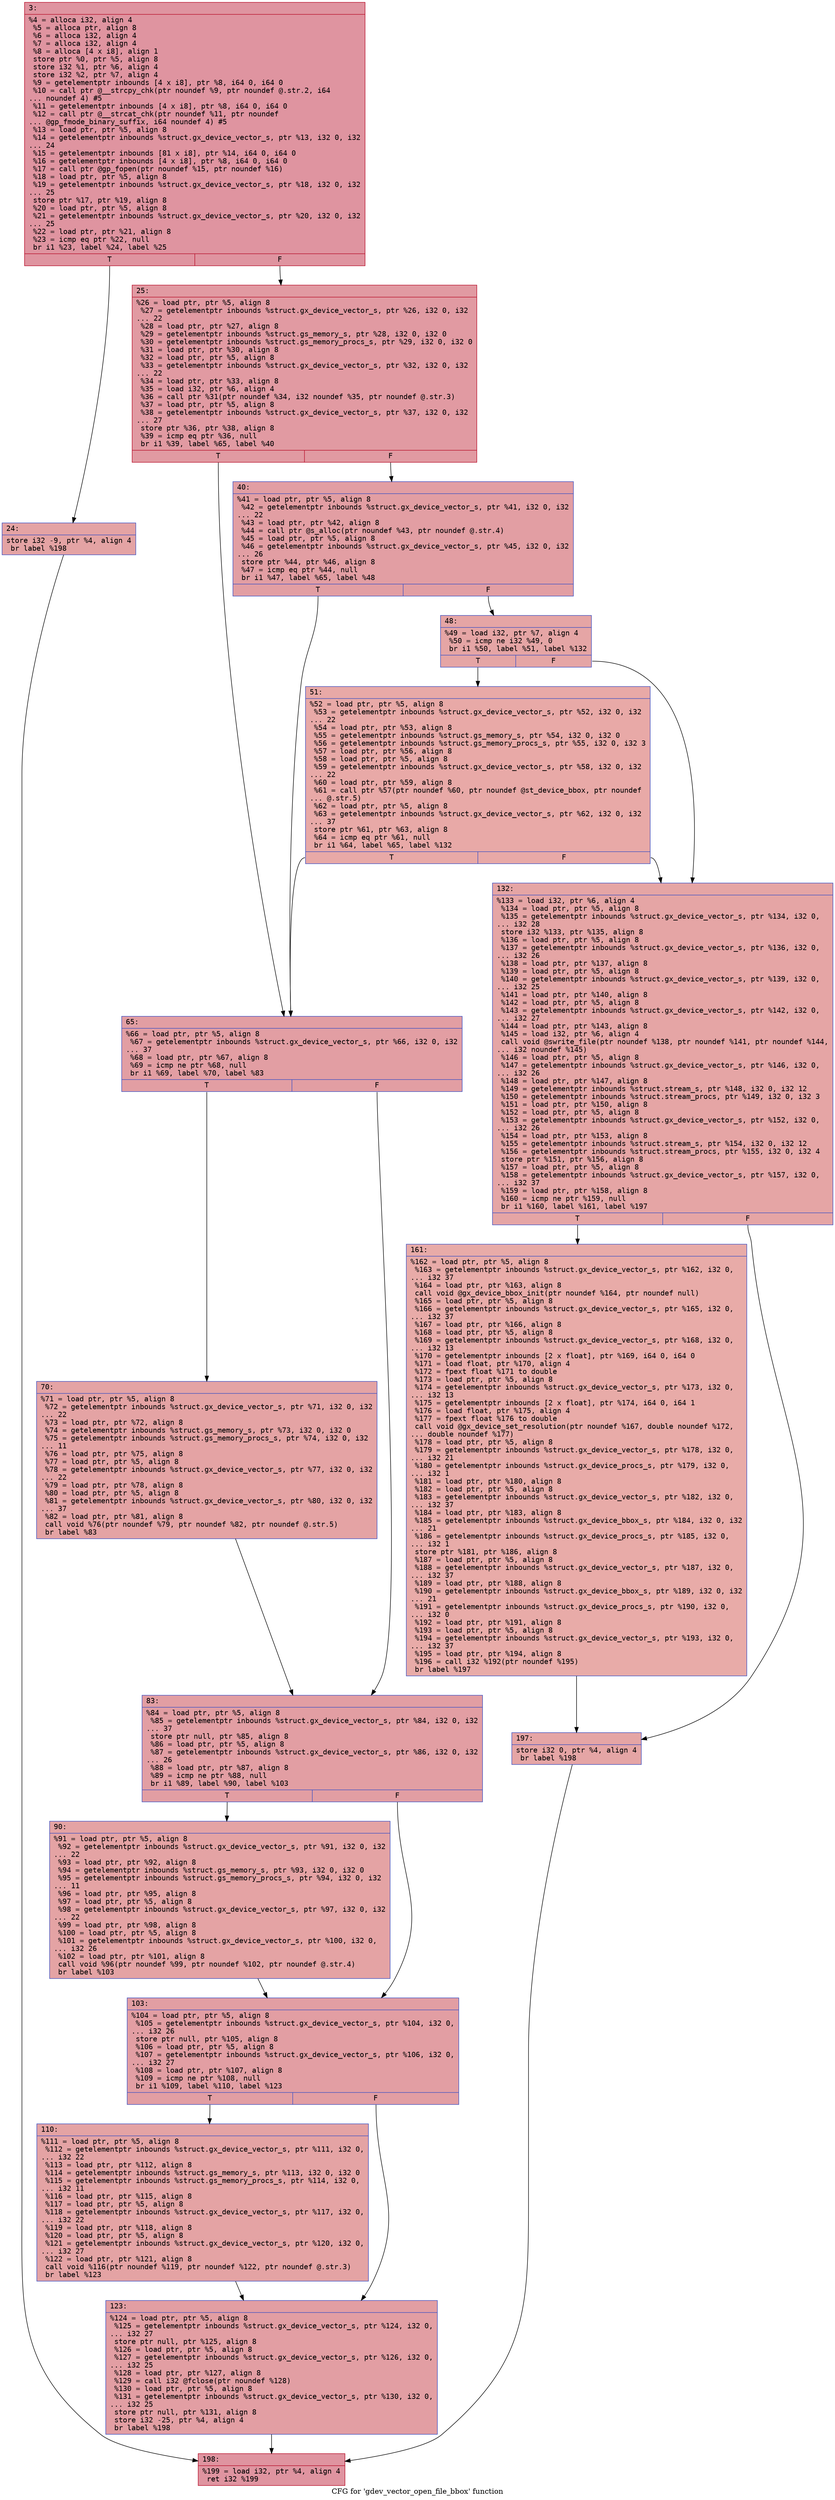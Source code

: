digraph "CFG for 'gdev_vector_open_file_bbox' function" {
	label="CFG for 'gdev_vector_open_file_bbox' function";

	Node0x6000009d32a0 [shape=record,color="#b70d28ff", style=filled, fillcolor="#b70d2870" fontname="Courier",label="{3:\l|  %4 = alloca i32, align 4\l  %5 = alloca ptr, align 8\l  %6 = alloca i32, align 4\l  %7 = alloca i32, align 4\l  %8 = alloca [4 x i8], align 1\l  store ptr %0, ptr %5, align 8\l  store i32 %1, ptr %6, align 4\l  store i32 %2, ptr %7, align 4\l  %9 = getelementptr inbounds [4 x i8], ptr %8, i64 0, i64 0\l  %10 = call ptr @__strcpy_chk(ptr noundef %9, ptr noundef @.str.2, i64\l... noundef 4) #5\l  %11 = getelementptr inbounds [4 x i8], ptr %8, i64 0, i64 0\l  %12 = call ptr @__strcat_chk(ptr noundef %11, ptr noundef\l... @gp_fmode_binary_suffix, i64 noundef 4) #5\l  %13 = load ptr, ptr %5, align 8\l  %14 = getelementptr inbounds %struct.gx_device_vector_s, ptr %13, i32 0, i32\l... 24\l  %15 = getelementptr inbounds [81 x i8], ptr %14, i64 0, i64 0\l  %16 = getelementptr inbounds [4 x i8], ptr %8, i64 0, i64 0\l  %17 = call ptr @gp_fopen(ptr noundef %15, ptr noundef %16)\l  %18 = load ptr, ptr %5, align 8\l  %19 = getelementptr inbounds %struct.gx_device_vector_s, ptr %18, i32 0, i32\l... 25\l  store ptr %17, ptr %19, align 8\l  %20 = load ptr, ptr %5, align 8\l  %21 = getelementptr inbounds %struct.gx_device_vector_s, ptr %20, i32 0, i32\l... 25\l  %22 = load ptr, ptr %21, align 8\l  %23 = icmp eq ptr %22, null\l  br i1 %23, label %24, label %25\l|{<s0>T|<s1>F}}"];
	Node0x6000009d32a0:s0 -> Node0x6000009d32f0[tooltip="3 -> 24\nProbability 37.50%" ];
	Node0x6000009d32a0:s1 -> Node0x6000009d3340[tooltip="3 -> 25\nProbability 62.50%" ];
	Node0x6000009d32f0 [shape=record,color="#3d50c3ff", style=filled, fillcolor="#c32e3170" fontname="Courier",label="{24:\l|  store i32 -9, ptr %4, align 4\l  br label %198\l}"];
	Node0x6000009d32f0 -> Node0x6000009d37a0[tooltip="24 -> 198\nProbability 100.00%" ];
	Node0x6000009d3340 [shape=record,color="#b70d28ff", style=filled, fillcolor="#bb1b2c70" fontname="Courier",label="{25:\l|  %26 = load ptr, ptr %5, align 8\l  %27 = getelementptr inbounds %struct.gx_device_vector_s, ptr %26, i32 0, i32\l... 22\l  %28 = load ptr, ptr %27, align 8\l  %29 = getelementptr inbounds %struct.gs_memory_s, ptr %28, i32 0, i32 0\l  %30 = getelementptr inbounds %struct.gs_memory_procs_s, ptr %29, i32 0, i32 0\l  %31 = load ptr, ptr %30, align 8\l  %32 = load ptr, ptr %5, align 8\l  %33 = getelementptr inbounds %struct.gx_device_vector_s, ptr %32, i32 0, i32\l... 22\l  %34 = load ptr, ptr %33, align 8\l  %35 = load i32, ptr %6, align 4\l  %36 = call ptr %31(ptr noundef %34, i32 noundef %35, ptr noundef @.str.3)\l  %37 = load ptr, ptr %5, align 8\l  %38 = getelementptr inbounds %struct.gx_device_vector_s, ptr %37, i32 0, i32\l... 27\l  store ptr %36, ptr %38, align 8\l  %39 = icmp eq ptr %36, null\l  br i1 %39, label %65, label %40\l|{<s0>T|<s1>F}}"];
	Node0x6000009d3340:s0 -> Node0x6000009d3480[tooltip="25 -> 65\nProbability 37.50%" ];
	Node0x6000009d3340:s1 -> Node0x6000009d3390[tooltip="25 -> 40\nProbability 62.50%" ];
	Node0x6000009d3390 [shape=record,color="#3d50c3ff", style=filled, fillcolor="#be242e70" fontname="Courier",label="{40:\l|  %41 = load ptr, ptr %5, align 8\l  %42 = getelementptr inbounds %struct.gx_device_vector_s, ptr %41, i32 0, i32\l... 22\l  %43 = load ptr, ptr %42, align 8\l  %44 = call ptr @s_alloc(ptr noundef %43, ptr noundef @.str.4)\l  %45 = load ptr, ptr %5, align 8\l  %46 = getelementptr inbounds %struct.gx_device_vector_s, ptr %45, i32 0, i32\l... 26\l  store ptr %44, ptr %46, align 8\l  %47 = icmp eq ptr %44, null\l  br i1 %47, label %65, label %48\l|{<s0>T|<s1>F}}"];
	Node0x6000009d3390:s0 -> Node0x6000009d3480[tooltip="40 -> 65\nProbability 37.50%" ];
	Node0x6000009d3390:s1 -> Node0x6000009d33e0[tooltip="40 -> 48\nProbability 62.50%" ];
	Node0x6000009d33e0 [shape=record,color="#3d50c3ff", style=filled, fillcolor="#c5333470" fontname="Courier",label="{48:\l|  %49 = load i32, ptr %7, align 4\l  %50 = icmp ne i32 %49, 0\l  br i1 %50, label %51, label %132\l|{<s0>T|<s1>F}}"];
	Node0x6000009d33e0:s0 -> Node0x6000009d3430[tooltip="48 -> 51\nProbability 62.50%" ];
	Node0x6000009d33e0:s1 -> Node0x6000009d36b0[tooltip="48 -> 132\nProbability 37.50%" ];
	Node0x6000009d3430 [shape=record,color="#3d50c3ff", style=filled, fillcolor="#ca3b3770" fontname="Courier",label="{51:\l|  %52 = load ptr, ptr %5, align 8\l  %53 = getelementptr inbounds %struct.gx_device_vector_s, ptr %52, i32 0, i32\l... 22\l  %54 = load ptr, ptr %53, align 8\l  %55 = getelementptr inbounds %struct.gs_memory_s, ptr %54, i32 0, i32 0\l  %56 = getelementptr inbounds %struct.gs_memory_procs_s, ptr %55, i32 0, i32 3\l  %57 = load ptr, ptr %56, align 8\l  %58 = load ptr, ptr %5, align 8\l  %59 = getelementptr inbounds %struct.gx_device_vector_s, ptr %58, i32 0, i32\l... 22\l  %60 = load ptr, ptr %59, align 8\l  %61 = call ptr %57(ptr noundef %60, ptr noundef @st_device_bbox, ptr noundef\l... @.str.5)\l  %62 = load ptr, ptr %5, align 8\l  %63 = getelementptr inbounds %struct.gx_device_vector_s, ptr %62, i32 0, i32\l... 37\l  store ptr %61, ptr %63, align 8\l  %64 = icmp eq ptr %61, null\l  br i1 %64, label %65, label %132\l|{<s0>T|<s1>F}}"];
	Node0x6000009d3430:s0 -> Node0x6000009d3480[tooltip="51 -> 65\nProbability 37.50%" ];
	Node0x6000009d3430:s1 -> Node0x6000009d36b0[tooltip="51 -> 132\nProbability 62.50%" ];
	Node0x6000009d3480 [shape=record,color="#3d50c3ff", style=filled, fillcolor="#be242e70" fontname="Courier",label="{65:\l|  %66 = load ptr, ptr %5, align 8\l  %67 = getelementptr inbounds %struct.gx_device_vector_s, ptr %66, i32 0, i32\l... 37\l  %68 = load ptr, ptr %67, align 8\l  %69 = icmp ne ptr %68, null\l  br i1 %69, label %70, label %83\l|{<s0>T|<s1>F}}"];
	Node0x6000009d3480:s0 -> Node0x6000009d34d0[tooltip="65 -> 70\nProbability 62.50%" ];
	Node0x6000009d3480:s1 -> Node0x6000009d3520[tooltip="65 -> 83\nProbability 37.50%" ];
	Node0x6000009d34d0 [shape=record,color="#3d50c3ff", style=filled, fillcolor="#c32e3170" fontname="Courier",label="{70:\l|  %71 = load ptr, ptr %5, align 8\l  %72 = getelementptr inbounds %struct.gx_device_vector_s, ptr %71, i32 0, i32\l... 22\l  %73 = load ptr, ptr %72, align 8\l  %74 = getelementptr inbounds %struct.gs_memory_s, ptr %73, i32 0, i32 0\l  %75 = getelementptr inbounds %struct.gs_memory_procs_s, ptr %74, i32 0, i32\l... 11\l  %76 = load ptr, ptr %75, align 8\l  %77 = load ptr, ptr %5, align 8\l  %78 = getelementptr inbounds %struct.gx_device_vector_s, ptr %77, i32 0, i32\l... 22\l  %79 = load ptr, ptr %78, align 8\l  %80 = load ptr, ptr %5, align 8\l  %81 = getelementptr inbounds %struct.gx_device_vector_s, ptr %80, i32 0, i32\l... 37\l  %82 = load ptr, ptr %81, align 8\l  call void %76(ptr noundef %79, ptr noundef %82, ptr noundef @.str.5)\l  br label %83\l}"];
	Node0x6000009d34d0 -> Node0x6000009d3520[tooltip="70 -> 83\nProbability 100.00%" ];
	Node0x6000009d3520 [shape=record,color="#3d50c3ff", style=filled, fillcolor="#be242e70" fontname="Courier",label="{83:\l|  %84 = load ptr, ptr %5, align 8\l  %85 = getelementptr inbounds %struct.gx_device_vector_s, ptr %84, i32 0, i32\l... 37\l  store ptr null, ptr %85, align 8\l  %86 = load ptr, ptr %5, align 8\l  %87 = getelementptr inbounds %struct.gx_device_vector_s, ptr %86, i32 0, i32\l... 26\l  %88 = load ptr, ptr %87, align 8\l  %89 = icmp ne ptr %88, null\l  br i1 %89, label %90, label %103\l|{<s0>T|<s1>F}}"];
	Node0x6000009d3520:s0 -> Node0x6000009d3570[tooltip="83 -> 90\nProbability 62.50%" ];
	Node0x6000009d3520:s1 -> Node0x6000009d35c0[tooltip="83 -> 103\nProbability 37.50%" ];
	Node0x6000009d3570 [shape=record,color="#3d50c3ff", style=filled, fillcolor="#c32e3170" fontname="Courier",label="{90:\l|  %91 = load ptr, ptr %5, align 8\l  %92 = getelementptr inbounds %struct.gx_device_vector_s, ptr %91, i32 0, i32\l... 22\l  %93 = load ptr, ptr %92, align 8\l  %94 = getelementptr inbounds %struct.gs_memory_s, ptr %93, i32 0, i32 0\l  %95 = getelementptr inbounds %struct.gs_memory_procs_s, ptr %94, i32 0, i32\l... 11\l  %96 = load ptr, ptr %95, align 8\l  %97 = load ptr, ptr %5, align 8\l  %98 = getelementptr inbounds %struct.gx_device_vector_s, ptr %97, i32 0, i32\l... 22\l  %99 = load ptr, ptr %98, align 8\l  %100 = load ptr, ptr %5, align 8\l  %101 = getelementptr inbounds %struct.gx_device_vector_s, ptr %100, i32 0,\l... i32 26\l  %102 = load ptr, ptr %101, align 8\l  call void %96(ptr noundef %99, ptr noundef %102, ptr noundef @.str.4)\l  br label %103\l}"];
	Node0x6000009d3570 -> Node0x6000009d35c0[tooltip="90 -> 103\nProbability 100.00%" ];
	Node0x6000009d35c0 [shape=record,color="#3d50c3ff", style=filled, fillcolor="#be242e70" fontname="Courier",label="{103:\l|  %104 = load ptr, ptr %5, align 8\l  %105 = getelementptr inbounds %struct.gx_device_vector_s, ptr %104, i32 0,\l... i32 26\l  store ptr null, ptr %105, align 8\l  %106 = load ptr, ptr %5, align 8\l  %107 = getelementptr inbounds %struct.gx_device_vector_s, ptr %106, i32 0,\l... i32 27\l  %108 = load ptr, ptr %107, align 8\l  %109 = icmp ne ptr %108, null\l  br i1 %109, label %110, label %123\l|{<s0>T|<s1>F}}"];
	Node0x6000009d35c0:s0 -> Node0x6000009d3610[tooltip="103 -> 110\nProbability 62.50%" ];
	Node0x6000009d35c0:s1 -> Node0x6000009d3660[tooltip="103 -> 123\nProbability 37.50%" ];
	Node0x6000009d3610 [shape=record,color="#3d50c3ff", style=filled, fillcolor="#c32e3170" fontname="Courier",label="{110:\l|  %111 = load ptr, ptr %5, align 8\l  %112 = getelementptr inbounds %struct.gx_device_vector_s, ptr %111, i32 0,\l... i32 22\l  %113 = load ptr, ptr %112, align 8\l  %114 = getelementptr inbounds %struct.gs_memory_s, ptr %113, i32 0, i32 0\l  %115 = getelementptr inbounds %struct.gs_memory_procs_s, ptr %114, i32 0,\l... i32 11\l  %116 = load ptr, ptr %115, align 8\l  %117 = load ptr, ptr %5, align 8\l  %118 = getelementptr inbounds %struct.gx_device_vector_s, ptr %117, i32 0,\l... i32 22\l  %119 = load ptr, ptr %118, align 8\l  %120 = load ptr, ptr %5, align 8\l  %121 = getelementptr inbounds %struct.gx_device_vector_s, ptr %120, i32 0,\l... i32 27\l  %122 = load ptr, ptr %121, align 8\l  call void %116(ptr noundef %119, ptr noundef %122, ptr noundef @.str.3)\l  br label %123\l}"];
	Node0x6000009d3610 -> Node0x6000009d3660[tooltip="110 -> 123\nProbability 100.00%" ];
	Node0x6000009d3660 [shape=record,color="#3d50c3ff", style=filled, fillcolor="#be242e70" fontname="Courier",label="{123:\l|  %124 = load ptr, ptr %5, align 8\l  %125 = getelementptr inbounds %struct.gx_device_vector_s, ptr %124, i32 0,\l... i32 27\l  store ptr null, ptr %125, align 8\l  %126 = load ptr, ptr %5, align 8\l  %127 = getelementptr inbounds %struct.gx_device_vector_s, ptr %126, i32 0,\l... i32 25\l  %128 = load ptr, ptr %127, align 8\l  %129 = call i32 @fclose(ptr noundef %128)\l  %130 = load ptr, ptr %5, align 8\l  %131 = getelementptr inbounds %struct.gx_device_vector_s, ptr %130, i32 0,\l... i32 25\l  store ptr null, ptr %131, align 8\l  store i32 -25, ptr %4, align 4\l  br label %198\l}"];
	Node0x6000009d3660 -> Node0x6000009d37a0[tooltip="123 -> 198\nProbability 100.00%" ];
	Node0x6000009d36b0 [shape=record,color="#3d50c3ff", style=filled, fillcolor="#c5333470" fontname="Courier",label="{132:\l|  %133 = load i32, ptr %6, align 4\l  %134 = load ptr, ptr %5, align 8\l  %135 = getelementptr inbounds %struct.gx_device_vector_s, ptr %134, i32 0,\l... i32 28\l  store i32 %133, ptr %135, align 8\l  %136 = load ptr, ptr %5, align 8\l  %137 = getelementptr inbounds %struct.gx_device_vector_s, ptr %136, i32 0,\l... i32 26\l  %138 = load ptr, ptr %137, align 8\l  %139 = load ptr, ptr %5, align 8\l  %140 = getelementptr inbounds %struct.gx_device_vector_s, ptr %139, i32 0,\l... i32 25\l  %141 = load ptr, ptr %140, align 8\l  %142 = load ptr, ptr %5, align 8\l  %143 = getelementptr inbounds %struct.gx_device_vector_s, ptr %142, i32 0,\l... i32 27\l  %144 = load ptr, ptr %143, align 8\l  %145 = load i32, ptr %6, align 4\l  call void @swrite_file(ptr noundef %138, ptr noundef %141, ptr noundef %144,\l... i32 noundef %145)\l  %146 = load ptr, ptr %5, align 8\l  %147 = getelementptr inbounds %struct.gx_device_vector_s, ptr %146, i32 0,\l... i32 26\l  %148 = load ptr, ptr %147, align 8\l  %149 = getelementptr inbounds %struct.stream_s, ptr %148, i32 0, i32 12\l  %150 = getelementptr inbounds %struct.stream_procs, ptr %149, i32 0, i32 3\l  %151 = load ptr, ptr %150, align 8\l  %152 = load ptr, ptr %5, align 8\l  %153 = getelementptr inbounds %struct.gx_device_vector_s, ptr %152, i32 0,\l... i32 26\l  %154 = load ptr, ptr %153, align 8\l  %155 = getelementptr inbounds %struct.stream_s, ptr %154, i32 0, i32 12\l  %156 = getelementptr inbounds %struct.stream_procs, ptr %155, i32 0, i32 4\l  store ptr %151, ptr %156, align 8\l  %157 = load ptr, ptr %5, align 8\l  %158 = getelementptr inbounds %struct.gx_device_vector_s, ptr %157, i32 0,\l... i32 37\l  %159 = load ptr, ptr %158, align 8\l  %160 = icmp ne ptr %159, null\l  br i1 %160, label %161, label %197\l|{<s0>T|<s1>F}}"];
	Node0x6000009d36b0:s0 -> Node0x6000009d3700[tooltip="132 -> 161\nProbability 62.50%" ];
	Node0x6000009d36b0:s1 -> Node0x6000009d3750[tooltip="132 -> 197\nProbability 37.50%" ];
	Node0x6000009d3700 [shape=record,color="#3d50c3ff", style=filled, fillcolor="#cc403a70" fontname="Courier",label="{161:\l|  %162 = load ptr, ptr %5, align 8\l  %163 = getelementptr inbounds %struct.gx_device_vector_s, ptr %162, i32 0,\l... i32 37\l  %164 = load ptr, ptr %163, align 8\l  call void @gx_device_bbox_init(ptr noundef %164, ptr noundef null)\l  %165 = load ptr, ptr %5, align 8\l  %166 = getelementptr inbounds %struct.gx_device_vector_s, ptr %165, i32 0,\l... i32 37\l  %167 = load ptr, ptr %166, align 8\l  %168 = load ptr, ptr %5, align 8\l  %169 = getelementptr inbounds %struct.gx_device_vector_s, ptr %168, i32 0,\l... i32 13\l  %170 = getelementptr inbounds [2 x float], ptr %169, i64 0, i64 0\l  %171 = load float, ptr %170, align 4\l  %172 = fpext float %171 to double\l  %173 = load ptr, ptr %5, align 8\l  %174 = getelementptr inbounds %struct.gx_device_vector_s, ptr %173, i32 0,\l... i32 13\l  %175 = getelementptr inbounds [2 x float], ptr %174, i64 0, i64 1\l  %176 = load float, ptr %175, align 4\l  %177 = fpext float %176 to double\l  call void @gx_device_set_resolution(ptr noundef %167, double noundef %172,\l... double noundef %177)\l  %178 = load ptr, ptr %5, align 8\l  %179 = getelementptr inbounds %struct.gx_device_vector_s, ptr %178, i32 0,\l... i32 21\l  %180 = getelementptr inbounds %struct.gx_device_procs_s, ptr %179, i32 0,\l... i32 1\l  %181 = load ptr, ptr %180, align 8\l  %182 = load ptr, ptr %5, align 8\l  %183 = getelementptr inbounds %struct.gx_device_vector_s, ptr %182, i32 0,\l... i32 37\l  %184 = load ptr, ptr %183, align 8\l  %185 = getelementptr inbounds %struct.gx_device_bbox_s, ptr %184, i32 0, i32\l... 21\l  %186 = getelementptr inbounds %struct.gx_device_procs_s, ptr %185, i32 0,\l... i32 1\l  store ptr %181, ptr %186, align 8\l  %187 = load ptr, ptr %5, align 8\l  %188 = getelementptr inbounds %struct.gx_device_vector_s, ptr %187, i32 0,\l... i32 37\l  %189 = load ptr, ptr %188, align 8\l  %190 = getelementptr inbounds %struct.gx_device_bbox_s, ptr %189, i32 0, i32\l... 21\l  %191 = getelementptr inbounds %struct.gx_device_procs_s, ptr %190, i32 0,\l... i32 0\l  %192 = load ptr, ptr %191, align 8\l  %193 = load ptr, ptr %5, align 8\l  %194 = getelementptr inbounds %struct.gx_device_vector_s, ptr %193, i32 0,\l... i32 37\l  %195 = load ptr, ptr %194, align 8\l  %196 = call i32 %192(ptr noundef %195)\l  br label %197\l}"];
	Node0x6000009d3700 -> Node0x6000009d3750[tooltip="161 -> 197\nProbability 100.00%" ];
	Node0x6000009d3750 [shape=record,color="#3d50c3ff", style=filled, fillcolor="#c5333470" fontname="Courier",label="{197:\l|  store i32 0, ptr %4, align 4\l  br label %198\l}"];
	Node0x6000009d3750 -> Node0x6000009d37a0[tooltip="197 -> 198\nProbability 100.00%" ];
	Node0x6000009d37a0 [shape=record,color="#b70d28ff", style=filled, fillcolor="#b70d2870" fontname="Courier",label="{198:\l|  %199 = load i32, ptr %4, align 4\l  ret i32 %199\l}"];
}
